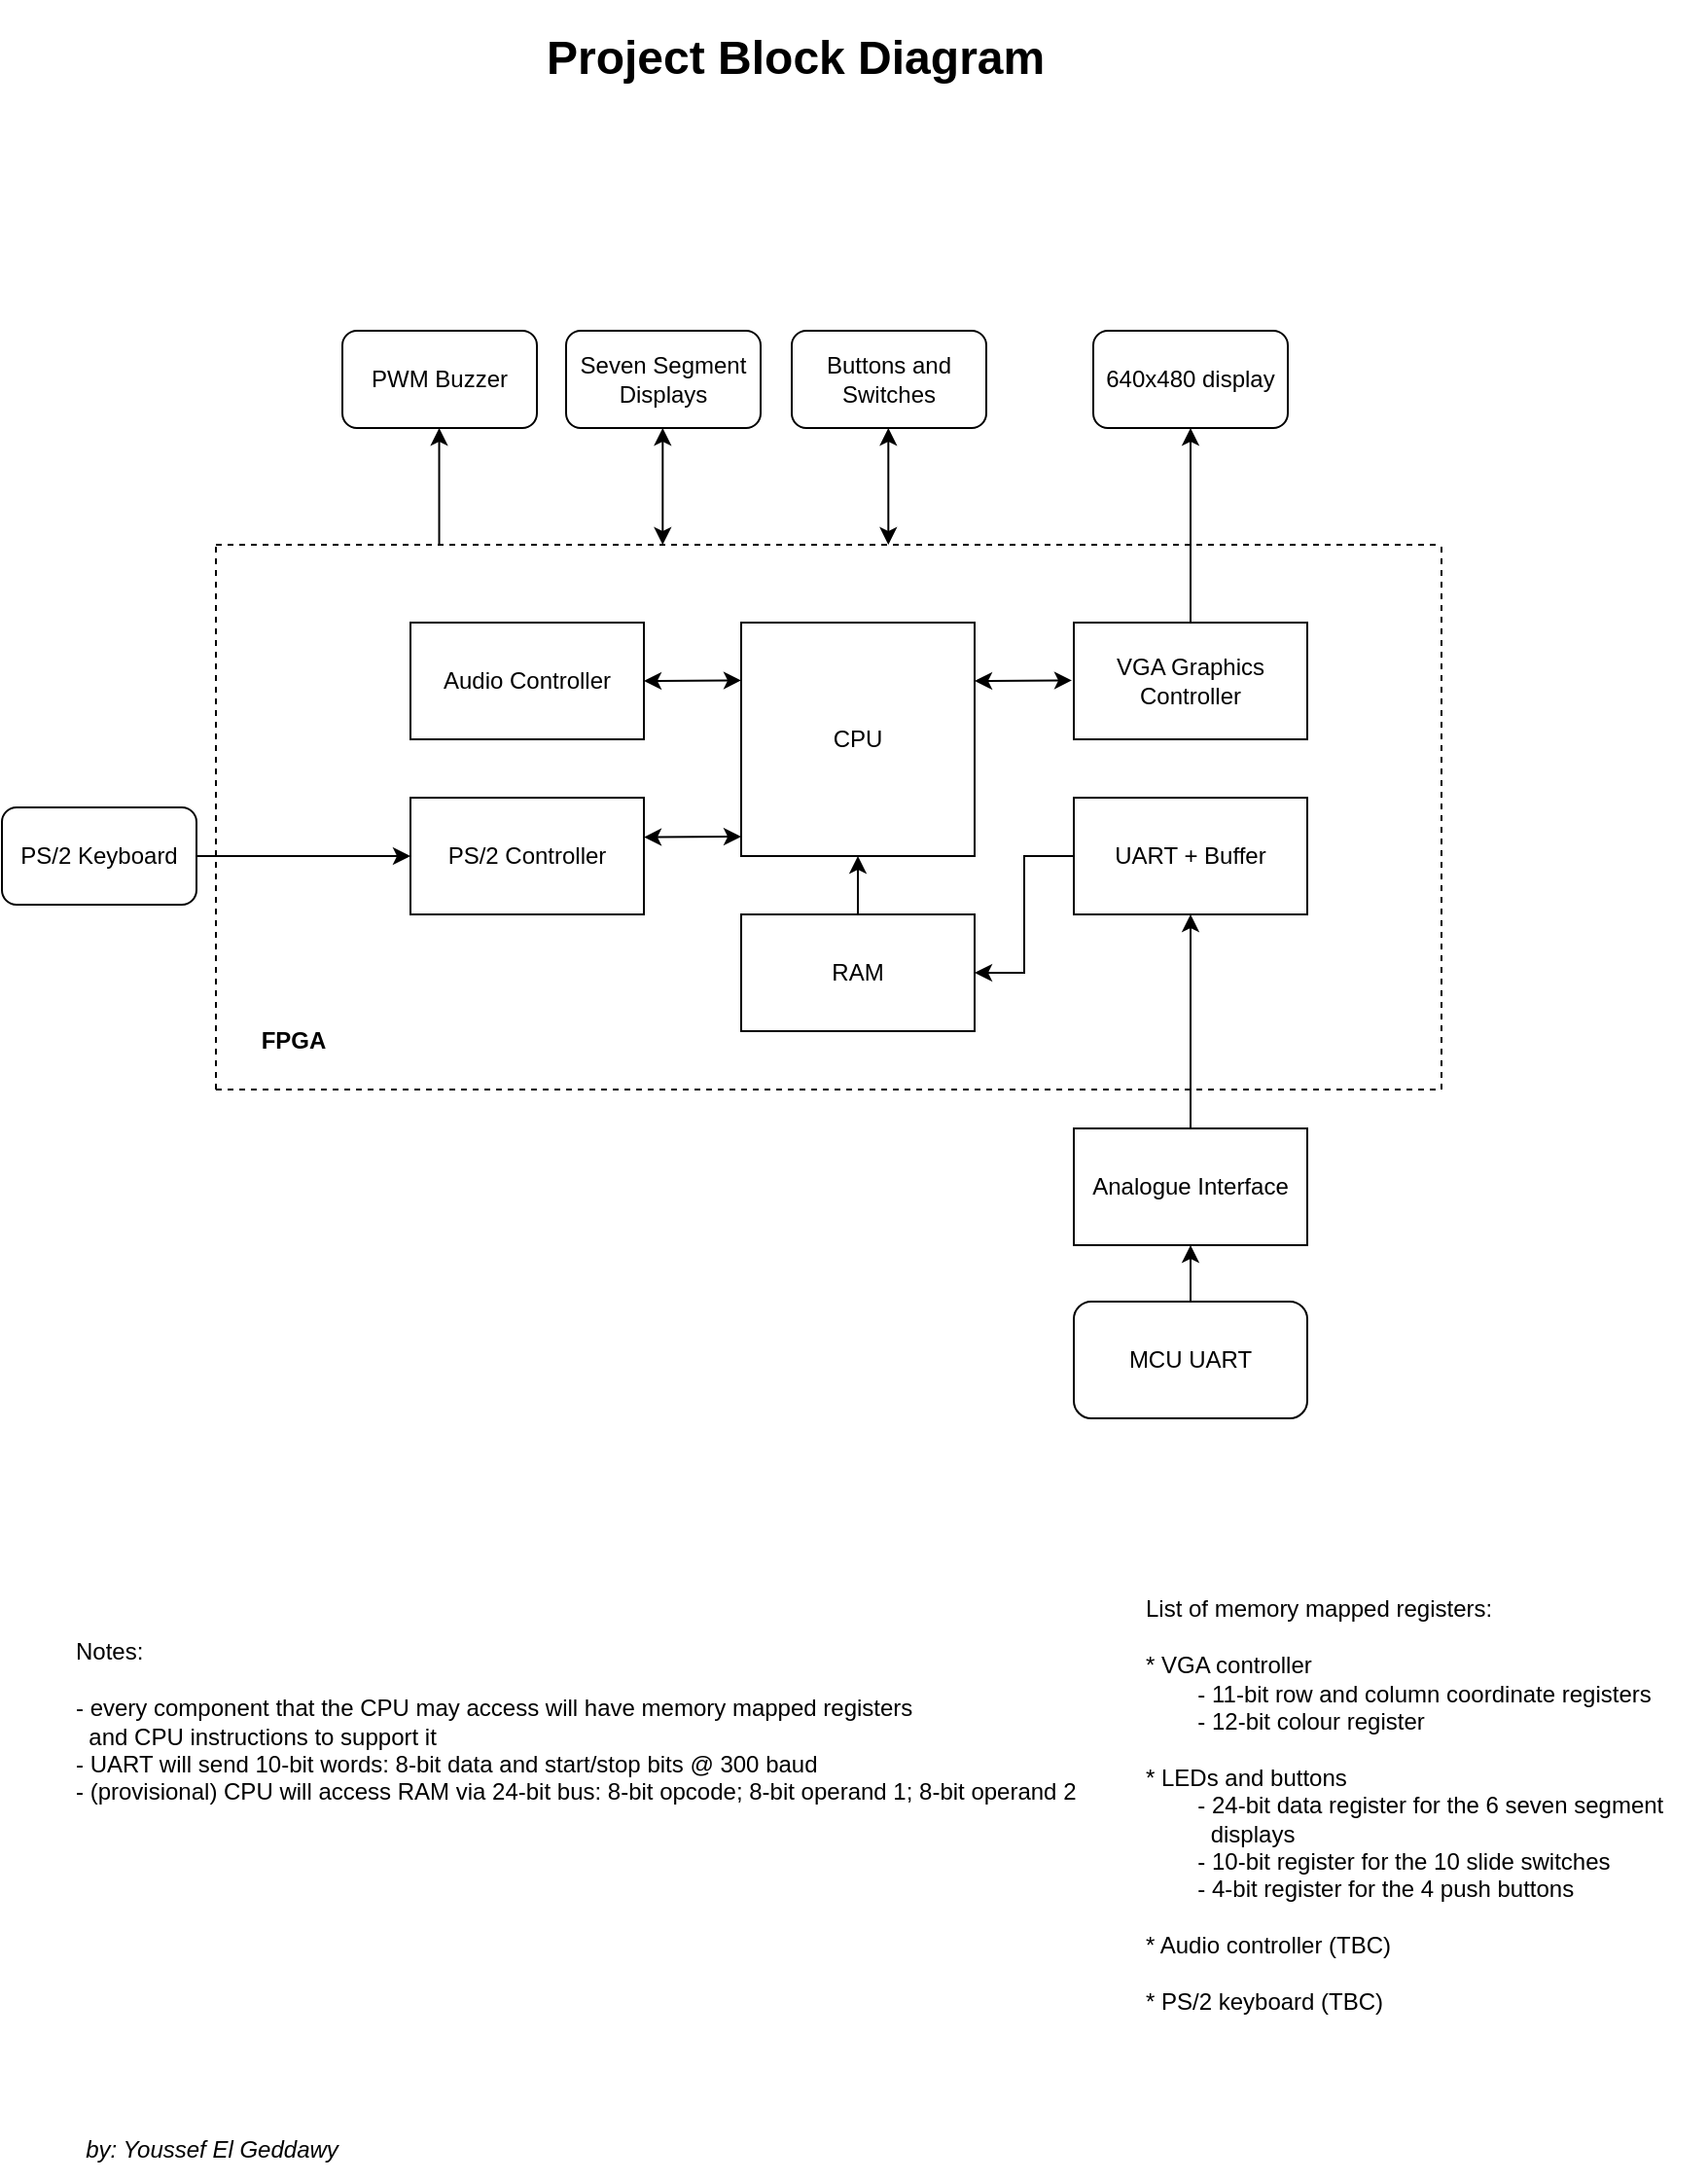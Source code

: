 <mxfile version="23.1.5" type="device">
  <diagram name="Page-1" id="v2WYQXYUghZs-Gl5lliq">
    <mxGraphModel dx="1554" dy="577" grid="1" gridSize="10" guides="1" tooltips="1" connect="1" arrows="1" fold="1" page="0" pageScale="1" pageWidth="827" pageHeight="1169" math="0" shadow="0">
      <root>
        <mxCell id="0" />
        <mxCell id="1" parent="0" />
        <mxCell id="GvOQkBAWltp-McoRnjRC-31" value="" style="edgeStyle=orthogonalEdgeStyle;rounded=0;orthogonalLoop=1;jettySize=auto;html=1;" parent="1" source="GvOQkBAWltp-McoRnjRC-1" target="GvOQkBAWltp-McoRnjRC-8" edge="1">
          <mxGeometry relative="1" as="geometry" />
        </mxCell>
        <mxCell id="GvOQkBAWltp-McoRnjRC-1" value="VGA Graphics Controller" style="rounded=0;whiteSpace=wrap;html=1;" parent="1" vertex="1">
          <mxGeometry x="531" y="400" width="120" height="60" as="geometry" />
        </mxCell>
        <mxCell id="GvOQkBAWltp-McoRnjRC-2" value="CPU" style="whiteSpace=wrap;html=1;" parent="1" vertex="1">
          <mxGeometry x="360" y="400" width="120" height="120" as="geometry" />
        </mxCell>
        <mxCell id="GvOQkBAWltp-McoRnjRC-3" value="Audio Controller" style="whiteSpace=wrap;html=1;" parent="1" vertex="1">
          <mxGeometry x="190" y="400" width="120" height="60" as="geometry" />
        </mxCell>
        <mxCell id="GvOQkBAWltp-McoRnjRC-4" value="PS/2 Controller" style="whiteSpace=wrap;html=1;" parent="1" vertex="1">
          <mxGeometry x="190" y="490" width="120" height="60" as="geometry" />
        </mxCell>
        <mxCell id="GvOQkBAWltp-McoRnjRC-32" value="" style="edgeStyle=orthogonalEdgeStyle;rounded=0;orthogonalLoop=1;jettySize=auto;html=1;" parent="1" source="GvOQkBAWltp-McoRnjRC-7" target="GvOQkBAWltp-McoRnjRC-4" edge="1">
          <mxGeometry relative="1" as="geometry" />
        </mxCell>
        <mxCell id="GvOQkBAWltp-McoRnjRC-7" value="PS/2 Keyboard" style="rounded=1;whiteSpace=wrap;html=1;" parent="1" vertex="1">
          <mxGeometry x="-20" y="495" width="100" height="50" as="geometry" />
        </mxCell>
        <mxCell id="GvOQkBAWltp-McoRnjRC-8" value="640x480 display" style="rounded=1;whiteSpace=wrap;html=1;" parent="1" vertex="1">
          <mxGeometry x="541" y="250" width="100" height="50" as="geometry" />
        </mxCell>
        <mxCell id="GvOQkBAWltp-McoRnjRC-9" value="Seven Segment Displays" style="rounded=1;whiteSpace=wrap;html=1;" parent="1" vertex="1">
          <mxGeometry x="270" y="250" width="100" height="50" as="geometry" />
        </mxCell>
        <mxCell id="GvOQkBAWltp-McoRnjRC-22" value="" style="edgeStyle=orthogonalEdgeStyle;rounded=0;orthogonalLoop=1;jettySize=auto;html=1;" parent="1" source="GvOQkBAWltp-McoRnjRC-10" target="GvOQkBAWltp-McoRnjRC-2" edge="1">
          <mxGeometry relative="1" as="geometry" />
        </mxCell>
        <mxCell id="GvOQkBAWltp-McoRnjRC-10" value="RAM" style="rounded=0;whiteSpace=wrap;html=1;" parent="1" vertex="1">
          <mxGeometry x="360" y="550" width="120" height="60" as="geometry" />
        </mxCell>
        <mxCell id="GvOQkBAWltp-McoRnjRC-11" value="Buttons and Switches" style="rounded=1;whiteSpace=wrap;html=1;" parent="1" vertex="1">
          <mxGeometry x="386" y="250" width="100" height="50" as="geometry" />
        </mxCell>
        <mxCell id="GvOQkBAWltp-McoRnjRC-17" style="edgeStyle=orthogonalEdgeStyle;rounded=0;orthogonalLoop=1;jettySize=auto;html=1;entryX=1;entryY=0.5;entryDx=0;entryDy=0;" parent="1" source="GvOQkBAWltp-McoRnjRC-14" target="GvOQkBAWltp-McoRnjRC-10" edge="1">
          <mxGeometry relative="1" as="geometry" />
        </mxCell>
        <mxCell id="GvOQkBAWltp-McoRnjRC-14" value="UART + Buffer" style="whiteSpace=wrap;html=1;" parent="1" vertex="1">
          <mxGeometry x="531" y="490" width="120" height="60" as="geometry" />
        </mxCell>
        <mxCell id="bm0kTnBw8FVK5UaiXZHa-8" value="" style="edgeStyle=orthogonalEdgeStyle;rounded=0;orthogonalLoop=1;jettySize=auto;html=1;" parent="1" source="GvOQkBAWltp-McoRnjRC-15" target="bm0kTnBw8FVK5UaiXZHa-7" edge="1">
          <mxGeometry relative="1" as="geometry" />
        </mxCell>
        <mxCell id="GvOQkBAWltp-McoRnjRC-15" value="MCU UART" style="rounded=1;whiteSpace=wrap;html=1;" parent="1" vertex="1">
          <mxGeometry x="531" y="749" width="120" height="60" as="geometry" />
        </mxCell>
        <mxCell id="GvOQkBAWltp-McoRnjRC-23" value="" style="endArrow=classic;startArrow=classic;html=1;rounded=0;" parent="1" edge="1">
          <mxGeometry width="50" height="50" relative="1" as="geometry">
            <mxPoint x="310" y="430" as="sourcePoint" />
            <mxPoint x="360" y="429.71" as="targetPoint" />
          </mxGeometry>
        </mxCell>
        <mxCell id="GvOQkBAWltp-McoRnjRC-24" value="" style="endArrow=classic;startArrow=classic;html=1;rounded=0;" parent="1" edge="1">
          <mxGeometry width="50" height="50" relative="1" as="geometry">
            <mxPoint x="310" y="510.29" as="sourcePoint" />
            <mxPoint x="360" y="510.0" as="targetPoint" />
          </mxGeometry>
        </mxCell>
        <mxCell id="GvOQkBAWltp-McoRnjRC-25" value="" style="endArrow=classic;startArrow=classic;html=1;rounded=0;" parent="1" edge="1">
          <mxGeometry width="50" height="50" relative="1" as="geometry">
            <mxPoint x="480" y="430" as="sourcePoint" />
            <mxPoint x="530" y="429.71" as="targetPoint" />
          </mxGeometry>
        </mxCell>
        <mxCell id="GvOQkBAWltp-McoRnjRC-26" value="" style="endArrow=none;dashed=1;html=1;rounded=0;" parent="1" edge="1">
          <mxGeometry width="50" height="50" relative="1" as="geometry">
            <mxPoint x="90" y="640" as="sourcePoint" />
            <mxPoint x="90" y="360" as="targetPoint" />
          </mxGeometry>
        </mxCell>
        <mxCell id="GvOQkBAWltp-McoRnjRC-27" value="" style="endArrow=none;dashed=1;html=1;rounded=0;" parent="1" edge="1">
          <mxGeometry width="50" height="50" relative="1" as="geometry">
            <mxPoint x="720" y="640" as="sourcePoint" />
            <mxPoint x="720" y="360" as="targetPoint" />
          </mxGeometry>
        </mxCell>
        <mxCell id="GvOQkBAWltp-McoRnjRC-28" value="" style="endArrow=none;dashed=1;html=1;rounded=0;" parent="1" edge="1">
          <mxGeometry width="50" height="50" relative="1" as="geometry">
            <mxPoint x="90" y="360" as="sourcePoint" />
            <mxPoint x="720" y="360" as="targetPoint" />
          </mxGeometry>
        </mxCell>
        <mxCell id="GvOQkBAWltp-McoRnjRC-29" value="" style="endArrow=none;dashed=1;html=1;rounded=0;" parent="1" edge="1">
          <mxGeometry width="50" height="50" relative="1" as="geometry">
            <mxPoint x="90" y="640" as="sourcePoint" />
            <mxPoint x="720" y="640" as="targetPoint" />
          </mxGeometry>
        </mxCell>
        <mxCell id="GvOQkBAWltp-McoRnjRC-30" value="&lt;b&gt;FPGA&lt;/b&gt;" style="text;html=1;strokeColor=none;fillColor=none;align=center;verticalAlign=middle;whiteSpace=wrap;rounded=0;" parent="1" vertex="1">
          <mxGeometry x="100" y="600" width="60" height="30" as="geometry" />
        </mxCell>
        <mxCell id="GvOQkBAWltp-McoRnjRC-33" value="" style="endArrow=classic;startArrow=classic;html=1;rounded=0;" parent="1" edge="1">
          <mxGeometry width="50" height="50" relative="1" as="geometry">
            <mxPoint x="319.66" y="360" as="sourcePoint" />
            <mxPoint x="319.66" y="300" as="targetPoint" />
          </mxGeometry>
        </mxCell>
        <mxCell id="GvOQkBAWltp-McoRnjRC-34" value="" style="endArrow=classic;startArrow=classic;html=1;rounded=0;" parent="1" edge="1">
          <mxGeometry width="50" height="50" relative="1" as="geometry">
            <mxPoint x="435.66" y="360" as="sourcePoint" />
            <mxPoint x="435.66" y="300" as="targetPoint" />
          </mxGeometry>
        </mxCell>
        <mxCell id="bm0kTnBw8FVK5UaiXZHa-3" value="&lt;div&gt;Notes:&lt;/div&gt;&lt;div&gt;&lt;br&gt;&lt;/div&gt;&lt;div&gt;- every component that the CPU may access will have memory mapped registers&lt;/div&gt;&lt;div&gt;&amp;nbsp; and CPU instructions to support it&lt;/div&gt;&lt;div&gt;- UART will send 10-bit words: 8-bit data and start/stop bits @ 300 baud&lt;/div&gt;&lt;div&gt;- (provisional) CPU will access RAM via 24-bit bus: 8-bit opcode; 8-bit operand 1; 8-bit operand 2&lt;/div&gt;" style="text;html=1;strokeColor=none;fillColor=none;align=left;verticalAlign=middle;whiteSpace=wrap;rounded=0;" parent="1" vertex="1">
          <mxGeometry x="16" y="950" width="530" height="30" as="geometry" />
        </mxCell>
        <mxCell id="bm0kTnBw8FVK5UaiXZHa-6" value="&lt;div&gt;List of memory mapped registers:&lt;/div&gt;&lt;div&gt;&lt;br&gt;&lt;/div&gt;&lt;div&gt;* VGA controller&lt;/div&gt;&lt;div&gt;&lt;span style=&quot;white-space: pre;&quot;&gt;&#x9;&lt;/span&gt;- 11-bit row and column coordinate registers&lt;span style=&quot;&quot;&gt;&lt;/span&gt;&lt;/div&gt;&lt;div&gt;&lt;span style=&quot;&quot;&gt;&lt;span style=&quot;white-space: pre;&quot;&gt;&#x9;&lt;/span&gt;- 12-bit colour register&lt;/span&gt;&lt;/div&gt;&lt;div&gt;&lt;span style=&quot;&quot;&gt;&lt;br&gt;&lt;/span&gt;&lt;/div&gt;&lt;div&gt;&lt;span style=&quot;&quot;&gt;* LEDs and buttons&lt;/span&gt;&lt;/div&gt;&lt;div&gt;&lt;span style=&quot;&quot;&gt;&lt;span style=&quot;white-space: pre;&quot;&gt;&#x9;&lt;/span&gt;- 24-bit data register for the 6 seven segment &lt;span style=&quot;white-space: pre;&quot;&gt;&#x9;&lt;/span&gt;&amp;nbsp; displays&lt;br&gt;&lt;/span&gt;&lt;/div&gt;&lt;div&gt;&lt;span style=&quot;&quot;&gt;&lt;span style=&quot;white-space: pre;&quot;&gt;&#x9;&lt;/span&gt;- 10-bit register for the 10 slide switches&lt;br&gt;&lt;/span&gt;&lt;/div&gt;&lt;div&gt;&lt;span style=&quot;&quot;&gt;&lt;span style=&quot;white-space: pre;&quot;&gt;&#x9;&lt;/span&gt;- 4-bit register for the 4 push buttons&lt;br&gt;&lt;/span&gt;&lt;/div&gt;&lt;div&gt;&lt;br&gt;&lt;/div&gt;&lt;div&gt;* Audio controller (TBC)&lt;/div&gt;&lt;div&gt;&lt;br&gt;&lt;/div&gt;&lt;div&gt;* PS/2 keyboard (TBC)&lt;/div&gt;&lt;div&gt;&lt;br&gt;&lt;/div&gt;" style="text;html=1;strokeColor=none;fillColor=none;align=left;verticalAlign=middle;whiteSpace=wrap;rounded=0;" parent="1" vertex="1">
          <mxGeometry x="566" y="970" width="290" height="90" as="geometry" />
        </mxCell>
        <mxCell id="bm0kTnBw8FVK5UaiXZHa-9" value="" style="edgeStyle=orthogonalEdgeStyle;rounded=0;orthogonalLoop=1;jettySize=auto;html=1;" parent="1" source="bm0kTnBw8FVK5UaiXZHa-7" target="GvOQkBAWltp-McoRnjRC-14" edge="1">
          <mxGeometry relative="1" as="geometry" />
        </mxCell>
        <mxCell id="bm0kTnBw8FVK5UaiXZHa-7" value="Analogue Interface" style="rounded=0;whiteSpace=wrap;html=1;" parent="1" vertex="1">
          <mxGeometry x="531" y="660" width="120" height="60" as="geometry" />
        </mxCell>
        <mxCell id="HAzBtOwtn06QVMTXNs4_-1" value="PWM Buzzer" style="rounded=1;whiteSpace=wrap;html=1;" parent="1" vertex="1">
          <mxGeometry x="155" y="250" width="100" height="50" as="geometry" />
        </mxCell>
        <mxCell id="HAzBtOwtn06QVMTXNs4_-2" value="" style="endArrow=classic;html=1;rounded=0;" parent="1" edge="1">
          <mxGeometry width="50" height="50" relative="1" as="geometry">
            <mxPoint x="204.76" y="360" as="sourcePoint" />
            <mxPoint x="204.76" y="300" as="targetPoint" />
          </mxGeometry>
        </mxCell>
        <mxCell id="HAzBtOwtn06QVMTXNs4_-3" value="&lt;h1&gt;Project Block Diagram&lt;/h1&gt;" style="text;html=1;strokeColor=none;fillColor=none;spacing=5;spacingTop=-20;whiteSpace=wrap;overflow=hidden;rounded=0;" parent="1" vertex="1">
          <mxGeometry x="255" y="90" width="270" height="70" as="geometry" />
        </mxCell>
        <mxCell id="HAzBtOwtn06QVMTXNs4_-4" value="&lt;i&gt;by: Youssef El Geddawy&lt;/i&gt;" style="text;html=1;strokeColor=none;fillColor=none;align=center;verticalAlign=middle;whiteSpace=wrap;rounded=0;" parent="1" vertex="1">
          <mxGeometry x="16" y="1170" width="144" height="30" as="geometry" />
        </mxCell>
      </root>
    </mxGraphModel>
  </diagram>
</mxfile>

